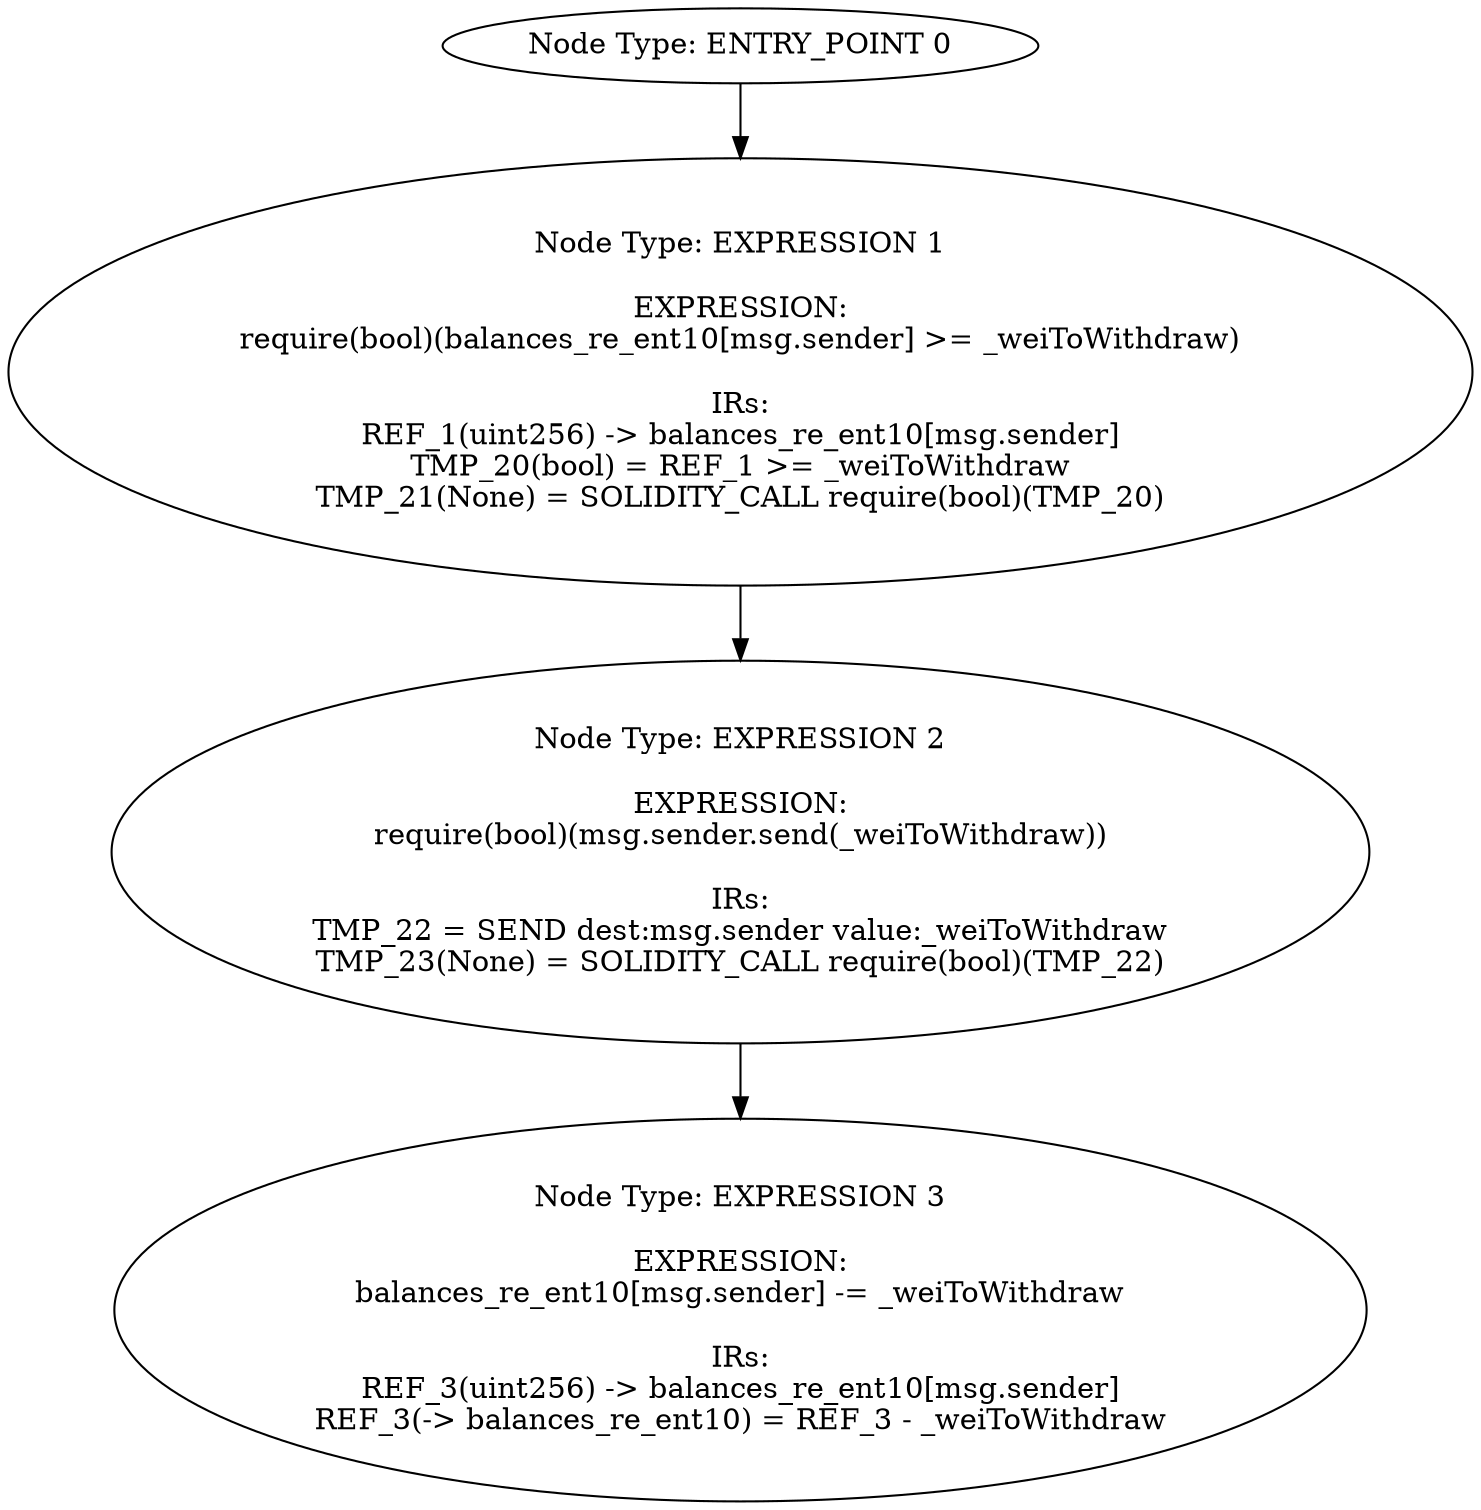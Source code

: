 digraph{
0[label="Node Type: ENTRY_POINT 0
"];
0->1;
1[label="Node Type: EXPRESSION 1

EXPRESSION:
require(bool)(balances_re_ent10[msg.sender] >= _weiToWithdraw)

IRs:
REF_1(uint256) -> balances_re_ent10[msg.sender]
TMP_20(bool) = REF_1 >= _weiToWithdraw
TMP_21(None) = SOLIDITY_CALL require(bool)(TMP_20)"];
1->2;
2[label="Node Type: EXPRESSION 2

EXPRESSION:
require(bool)(msg.sender.send(_weiToWithdraw))

IRs:
TMP_22 = SEND dest:msg.sender value:_weiToWithdraw
TMP_23(None) = SOLIDITY_CALL require(bool)(TMP_22)"];
2->3;
3[label="Node Type: EXPRESSION 3

EXPRESSION:
balances_re_ent10[msg.sender] -= _weiToWithdraw

IRs:
REF_3(uint256) -> balances_re_ent10[msg.sender]
REF_3(-> balances_re_ent10) = REF_3 - _weiToWithdraw"];
}
